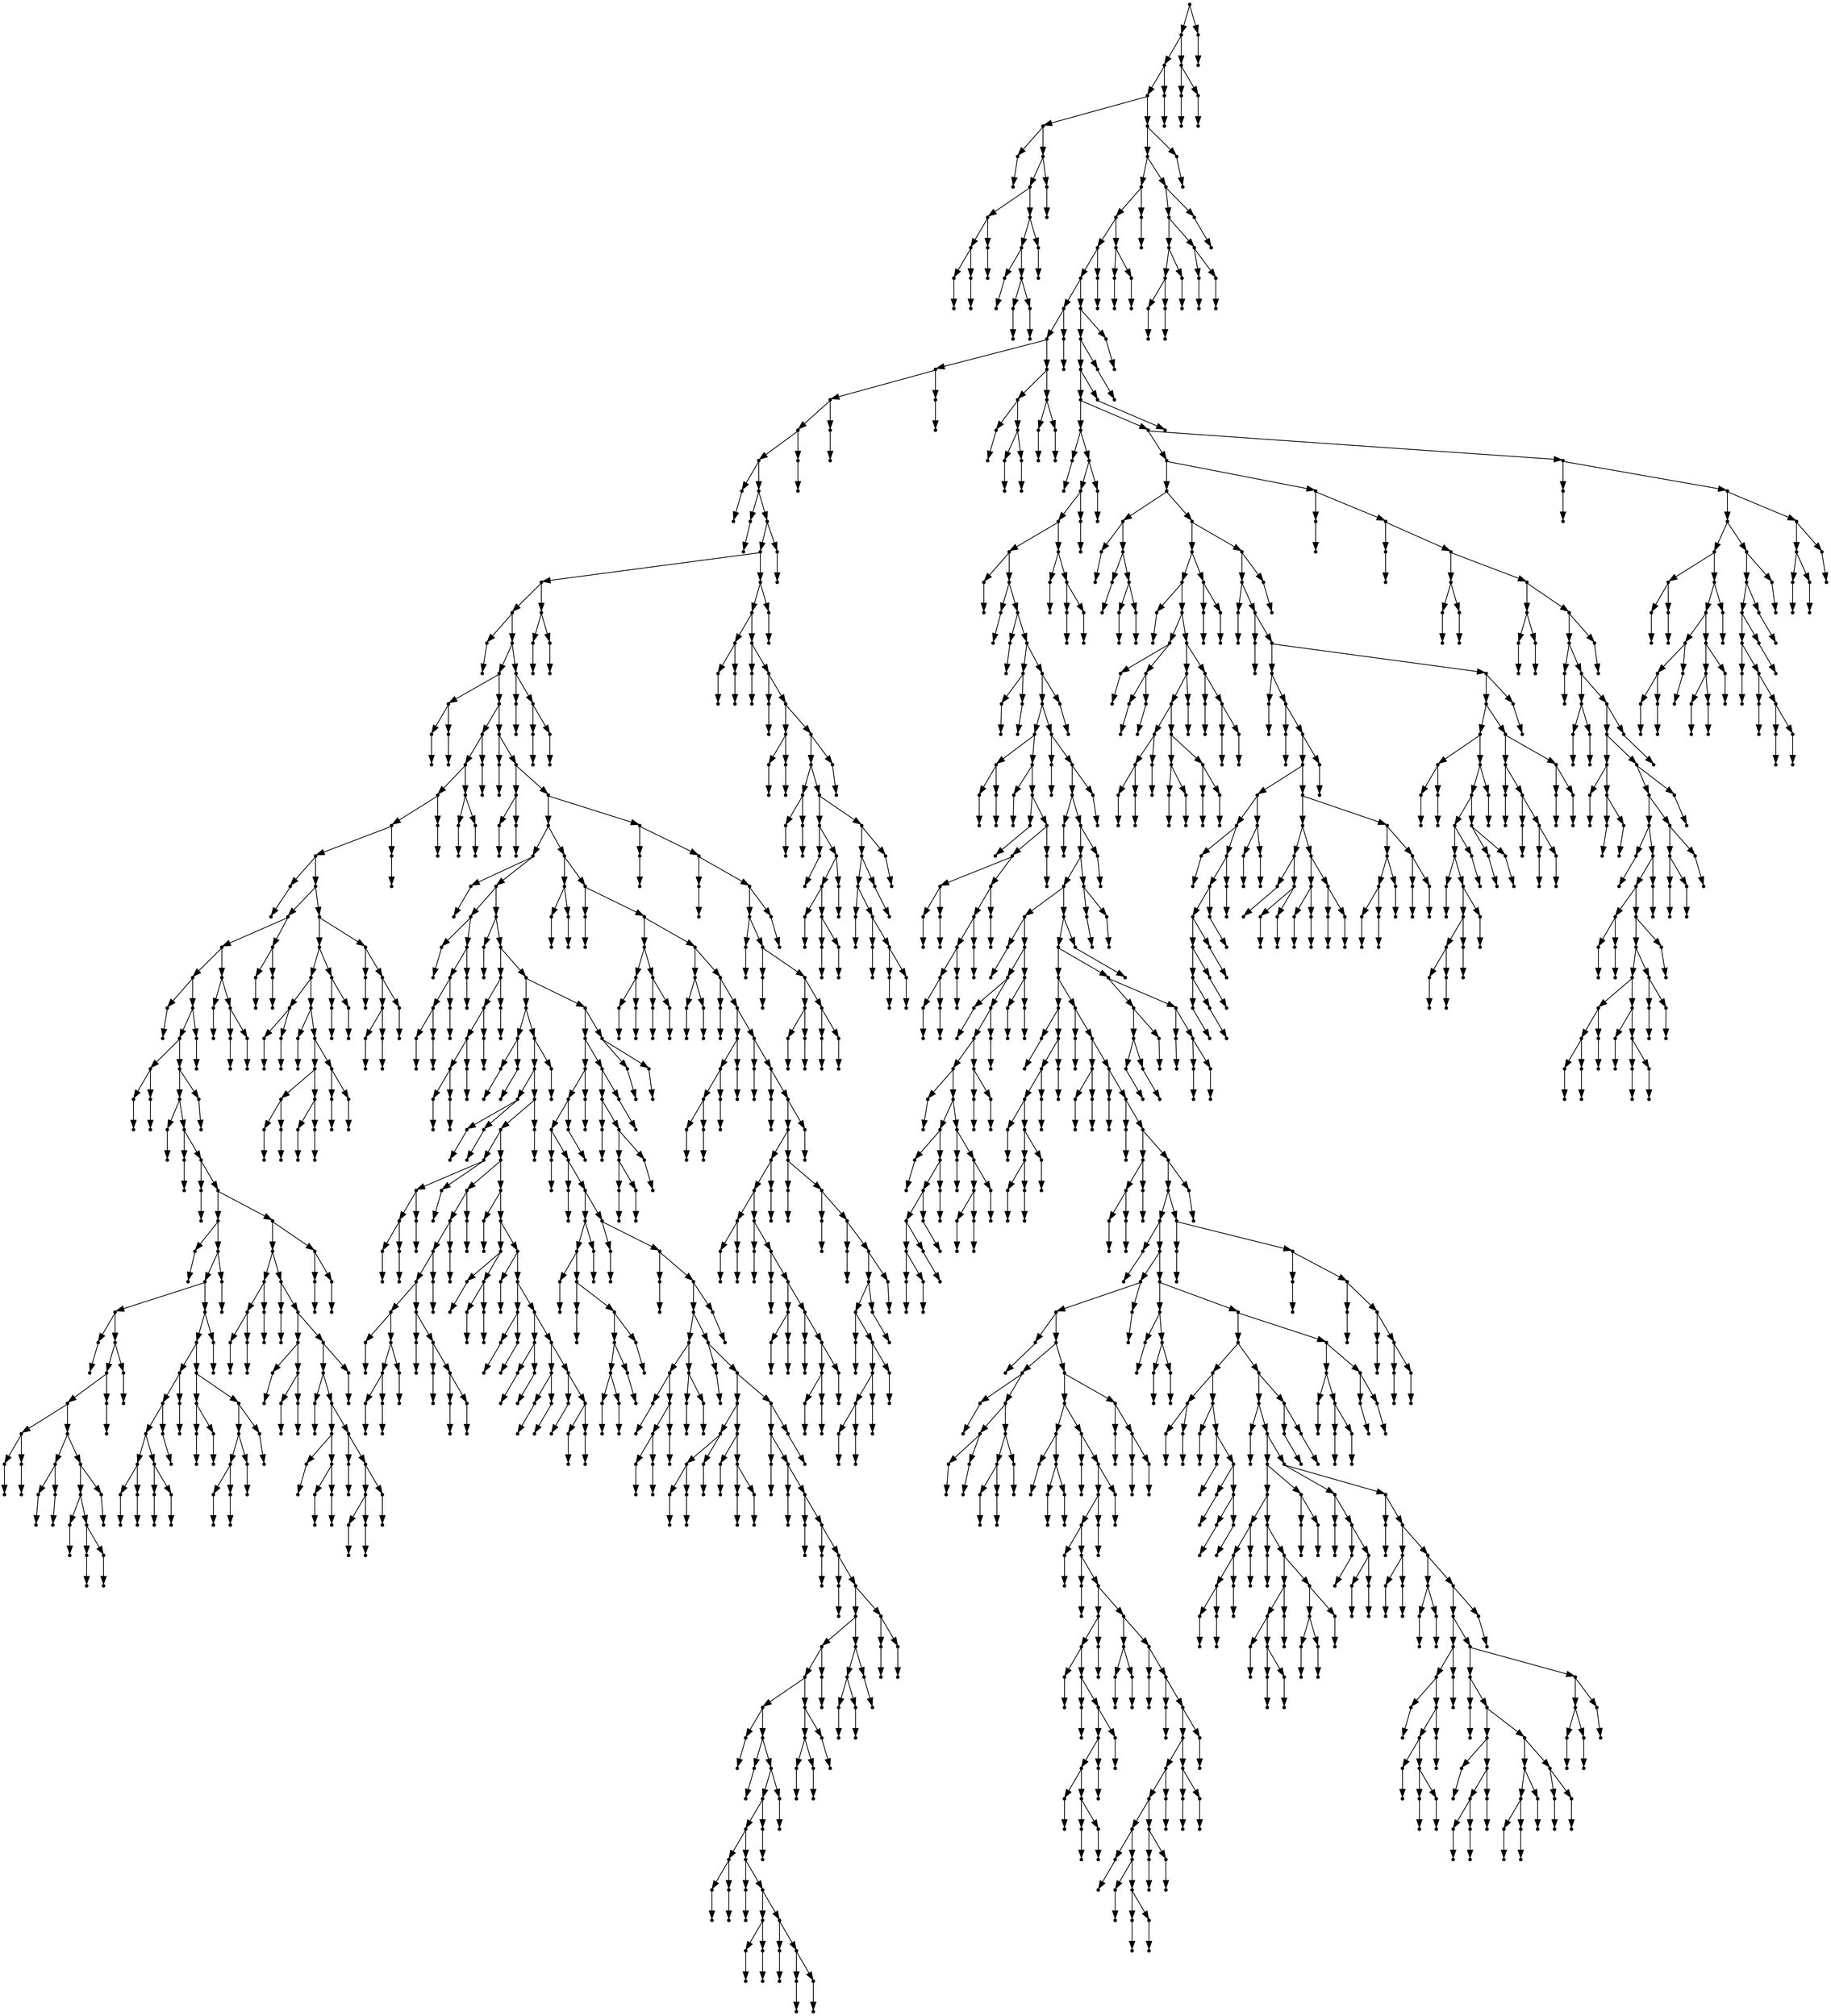 digraph {
  1801 [shape=point];
  1798 [shape=point];
  1792 [shape=point];
  1789 [shape=point];
  25 [shape=point];
  1 [shape=point];
  0 [shape=point];
  24 [shape=point];
  21 [shape=point];
  9 [shape=point];
  6 [shape=point];
  3 [shape=point];
  2 [shape=point];
  5 [shape=point];
  4 [shape=point];
  8 [shape=point];
  7 [shape=point];
  20 [shape=point];
  17 [shape=point];
  11 [shape=point];
  10 [shape=point];
  16 [shape=point];
  13 [shape=point];
  12 [shape=point];
  15 [shape=point];
  14 [shape=point];
  19 [shape=point];
  18 [shape=point];
  23 [shape=point];
  22 [shape=point];
  1788 [shape=point];
  1785 [shape=point];
  1767 [shape=point];
  1764 [shape=point];
  1758 [shape=point];
  1755 [shape=point];
  855 [shape=point];
  852 [shape=point];
  837 [shape=point];
  834 [shape=point];
  831 [shape=point];
  828 [shape=point];
  27 [shape=point];
  26 [shape=point];
  827 [shape=point];
  29 [shape=point];
  28 [shape=point];
  826 [shape=point];
  823 [shape=point];
  760 [shape=point];
  754 [shape=point];
  31 [shape=point];
  30 [shape=point];
  753 [shape=point];
  744 [shape=point];
  36 [shape=point];
  33 [shape=point];
  32 [shape=point];
  35 [shape=point];
  34 [shape=point];
  743 [shape=point];
  269 [shape=point];
  266 [shape=point];
  260 [shape=point];
  257 [shape=point];
  254 [shape=point];
  38 [shape=point];
  37 [shape=point];
  253 [shape=point];
  208 [shape=point];
  202 [shape=point];
  193 [shape=point];
  40 [shape=point];
  39 [shape=point];
  192 [shape=point];
  189 [shape=point];
  45 [shape=point];
  42 [shape=point];
  41 [shape=point];
  44 [shape=point];
  43 [shape=point];
  188 [shape=point];
  185 [shape=point];
  47 [shape=point];
  46 [shape=point];
  184 [shape=point];
  49 [shape=point];
  48 [shape=point];
  183 [shape=point];
  51 [shape=point];
  50 [shape=point];
  182 [shape=point];
  128 [shape=point];
  53 [shape=point];
  52 [shape=point];
  127 [shape=point];
  124 [shape=point];
  85 [shape=point];
  55 [shape=point];
  54 [shape=point];
  84 [shape=point];
  81 [shape=point];
  78 [shape=point];
  60 [shape=point];
  57 [shape=point];
  56 [shape=point];
  59 [shape=point];
  58 [shape=point];
  77 [shape=point];
  65 [shape=point];
  62 [shape=point];
  61 [shape=point];
  64 [shape=point];
  63 [shape=point];
  76 [shape=point];
  73 [shape=point];
  67 [shape=point];
  66 [shape=point];
  72 [shape=point];
  69 [shape=point];
  68 [shape=point];
  71 [shape=point];
  70 [shape=point];
  75 [shape=point];
  74 [shape=point];
  80 [shape=point];
  79 [shape=point];
  83 [shape=point];
  82 [shape=point];
  123 [shape=point];
  120 [shape=point];
  102 [shape=point];
  99 [shape=point];
  96 [shape=point];
  90 [shape=point];
  87 [shape=point];
  86 [shape=point];
  89 [shape=point];
  88 [shape=point];
  95 [shape=point];
  92 [shape=point];
  91 [shape=point];
  94 [shape=point];
  93 [shape=point];
  98 [shape=point];
  97 [shape=point];
  101 [shape=point];
  100 [shape=point];
  119 [shape=point];
  107 [shape=point];
  104 [shape=point];
  103 [shape=point];
  106 [shape=point];
  105 [shape=point];
  118 [shape=point];
  115 [shape=point];
  112 [shape=point];
  109 [shape=point];
  108 [shape=point];
  111 [shape=point];
  110 [shape=point];
  114 [shape=point];
  113 [shape=point];
  117 [shape=point];
  116 [shape=point];
  122 [shape=point];
  121 [shape=point];
  126 [shape=point];
  125 [shape=point];
  181 [shape=point];
  175 [shape=point];
  136 [shape=point];
  133 [shape=point];
  130 [shape=point];
  129 [shape=point];
  132 [shape=point];
  131 [shape=point];
  135 [shape=point];
  134 [shape=point];
  174 [shape=point];
  138 [shape=point];
  137 [shape=point];
  173 [shape=point];
  146 [shape=point];
  140 [shape=point];
  139 [shape=point];
  145 [shape=point];
  142 [shape=point];
  141 [shape=point];
  144 [shape=point];
  143 [shape=point];
  172 [shape=point];
  169 [shape=point];
  148 [shape=point];
  147 [shape=point];
  168 [shape=point];
  156 [shape=point];
  150 [shape=point];
  149 [shape=point];
  155 [shape=point];
  152 [shape=point];
  151 [shape=point];
  154 [shape=point];
  153 [shape=point];
  167 [shape=point];
  158 [shape=point];
  157 [shape=point];
  166 [shape=point];
  163 [shape=point];
  160 [shape=point];
  159 [shape=point];
  162 [shape=point];
  161 [shape=point];
  165 [shape=point];
  164 [shape=point];
  171 [shape=point];
  170 [shape=point];
  180 [shape=point];
  177 [shape=point];
  176 [shape=point];
  179 [shape=point];
  178 [shape=point];
  187 [shape=point];
  186 [shape=point];
  191 [shape=point];
  190 [shape=point];
  201 [shape=point];
  195 [shape=point];
  194 [shape=point];
  200 [shape=point];
  197 [shape=point];
  196 [shape=point];
  199 [shape=point];
  198 [shape=point];
  207 [shape=point];
  204 [shape=point];
  203 [shape=point];
  206 [shape=point];
  205 [shape=point];
  252 [shape=point];
  240 [shape=point];
  234 [shape=point];
  213 [shape=point];
  210 [shape=point];
  209 [shape=point];
  212 [shape=point];
  211 [shape=point];
  233 [shape=point];
  215 [shape=point];
  214 [shape=point];
  232 [shape=point];
  226 [shape=point];
  220 [shape=point];
  217 [shape=point];
  216 [shape=point];
  219 [shape=point];
  218 [shape=point];
  225 [shape=point];
  222 [shape=point];
  221 [shape=point];
  224 [shape=point];
  223 [shape=point];
  231 [shape=point];
  228 [shape=point];
  227 [shape=point];
  230 [shape=point];
  229 [shape=point];
  239 [shape=point];
  236 [shape=point];
  235 [shape=point];
  238 [shape=point];
  237 [shape=point];
  251 [shape=point];
  242 [shape=point];
  241 [shape=point];
  250 [shape=point];
  247 [shape=point];
  244 [shape=point];
  243 [shape=point];
  246 [shape=point];
  245 [shape=point];
  249 [shape=point];
  248 [shape=point];
  256 [shape=point];
  255 [shape=point];
  259 [shape=point];
  258 [shape=point];
  265 [shape=point];
  262 [shape=point];
  261 [shape=point];
  264 [shape=point];
  263 [shape=point];
  268 [shape=point];
  267 [shape=point];
  742 [shape=point];
  271 [shape=point];
  270 [shape=point];
  741 [shape=point];
  276 [shape=point];
  273 [shape=point];
  272 [shape=point];
  275 [shape=point];
  274 [shape=point];
  740 [shape=point];
  713 [shape=point];
  599 [shape=point];
  278 [shape=point];
  277 [shape=point];
  598 [shape=point];
  292 [shape=point];
  280 [shape=point];
  279 [shape=point];
  291 [shape=point];
  288 [shape=point];
  285 [shape=point];
  282 [shape=point];
  281 [shape=point];
  284 [shape=point];
  283 [shape=point];
  287 [shape=point];
  286 [shape=point];
  290 [shape=point];
  289 [shape=point];
  597 [shape=point];
  294 [shape=point];
  293 [shape=point];
  596 [shape=point];
  308 [shape=point];
  305 [shape=point];
  302 [shape=point];
  299 [shape=point];
  296 [shape=point];
  295 [shape=point];
  298 [shape=point];
  297 [shape=point];
  301 [shape=point];
  300 [shape=point];
  304 [shape=point];
  303 [shape=point];
  307 [shape=point];
  306 [shape=point];
  595 [shape=point];
  412 [shape=point];
  313 [shape=point];
  310 [shape=point];
  309 [shape=point];
  312 [shape=point];
  311 [shape=point];
  411 [shape=point];
  408 [shape=point];
  318 [shape=point];
  315 [shape=point];
  314 [shape=point];
  317 [shape=point];
  316 [shape=point];
  407 [shape=point];
  404 [shape=point];
  329 [shape=point];
  326 [shape=point];
  323 [shape=point];
  320 [shape=point];
  319 [shape=point];
  322 [shape=point];
  321 [shape=point];
  325 [shape=point];
  324 [shape=point];
  328 [shape=point];
  327 [shape=point];
  403 [shape=point];
  361 [shape=point];
  358 [shape=point];
  355 [shape=point];
  352 [shape=point];
  340 [shape=point];
  331 [shape=point];
  330 [shape=point];
  339 [shape=point];
  336 [shape=point];
  333 [shape=point];
  332 [shape=point];
  335 [shape=point];
  334 [shape=point];
  338 [shape=point];
  337 [shape=point];
  351 [shape=point];
  342 [shape=point];
  341 [shape=point];
  350 [shape=point];
  344 [shape=point];
  343 [shape=point];
  349 [shape=point];
  346 [shape=point];
  345 [shape=point];
  348 [shape=point];
  347 [shape=point];
  354 [shape=point];
  353 [shape=point];
  357 [shape=point];
  356 [shape=point];
  360 [shape=point];
  359 [shape=point];
  402 [shape=point];
  363 [shape=point];
  362 [shape=point];
  401 [shape=point];
  371 [shape=point];
  365 [shape=point];
  364 [shape=point];
  370 [shape=point];
  367 [shape=point];
  366 [shape=point];
  369 [shape=point];
  368 [shape=point];
  400 [shape=point];
  373 [shape=point];
  372 [shape=point];
  399 [shape=point];
  378 [shape=point];
  375 [shape=point];
  374 [shape=point];
  377 [shape=point];
  376 [shape=point];
  398 [shape=point];
  383 [shape=point];
  380 [shape=point];
  379 [shape=point];
  382 [shape=point];
  381 [shape=point];
  397 [shape=point];
  388 [shape=point];
  385 [shape=point];
  384 [shape=point];
  387 [shape=point];
  386 [shape=point];
  396 [shape=point];
  390 [shape=point];
  389 [shape=point];
  395 [shape=point];
  392 [shape=point];
  391 [shape=point];
  394 [shape=point];
  393 [shape=point];
  406 [shape=point];
  405 [shape=point];
  410 [shape=point];
  409 [shape=point];
  594 [shape=point];
  588 [shape=point];
  573 [shape=point];
  570 [shape=point];
  567 [shape=point];
  414 [shape=point];
  413 [shape=point];
  566 [shape=point];
  416 [shape=point];
  415 [shape=point];
  565 [shape=point];
  436 [shape=point];
  433 [shape=point];
  418 [shape=point];
  417 [shape=point];
  432 [shape=point];
  420 [shape=point];
  419 [shape=point];
  431 [shape=point];
  428 [shape=point];
  425 [shape=point];
  422 [shape=point];
  421 [shape=point];
  424 [shape=point];
  423 [shape=point];
  427 [shape=point];
  426 [shape=point];
  430 [shape=point];
  429 [shape=point];
  435 [shape=point];
  434 [shape=point];
  564 [shape=point];
  438 [shape=point];
  437 [shape=point];
  563 [shape=point];
  440 [shape=point];
  439 [shape=point];
  562 [shape=point];
  559 [shape=point];
  457 [shape=point];
  451 [shape=point];
  442 [shape=point];
  441 [shape=point];
  450 [shape=point];
  447 [shape=point];
  444 [shape=point];
  443 [shape=point];
  446 [shape=point];
  445 [shape=point];
  449 [shape=point];
  448 [shape=point];
  456 [shape=point];
  453 [shape=point];
  452 [shape=point];
  455 [shape=point];
  454 [shape=point];
  558 [shape=point];
  459 [shape=point];
  458 [shape=point];
  557 [shape=point];
  476 [shape=point];
  467 [shape=point];
  464 [shape=point];
  461 [shape=point];
  460 [shape=point];
  463 [shape=point];
  462 [shape=point];
  466 [shape=point];
  465 [shape=point];
  475 [shape=point];
  469 [shape=point];
  468 [shape=point];
  474 [shape=point];
  471 [shape=point];
  470 [shape=point];
  473 [shape=point];
  472 [shape=point];
  556 [shape=point];
  553 [shape=point];
  478 [shape=point];
  477 [shape=point];
  552 [shape=point];
  480 [shape=point];
  479 [shape=point];
  551 [shape=point];
  482 [shape=point];
  481 [shape=point];
  550 [shape=point];
  484 [shape=point];
  483 [shape=point];
  549 [shape=point];
  486 [shape=point];
  485 [shape=point];
  548 [shape=point];
  542 [shape=point];
  533 [shape=point];
  530 [shape=point];
  521 [shape=point];
  488 [shape=point];
  487 [shape=point];
  520 [shape=point];
  490 [shape=point];
  489 [shape=point];
  519 [shape=point];
  516 [shape=point];
  513 [shape=point];
  495 [shape=point];
  492 [shape=point];
  491 [shape=point];
  494 [shape=point];
  493 [shape=point];
  512 [shape=point];
  497 [shape=point];
  496 [shape=point];
  511 [shape=point];
  502 [shape=point];
  499 [shape=point];
  498 [shape=point];
  501 [shape=point];
  500 [shape=point];
  510 [shape=point];
  504 [shape=point];
  503 [shape=point];
  509 [shape=point];
  506 [shape=point];
  505 [shape=point];
  508 [shape=point];
  507 [shape=point];
  515 [shape=point];
  514 [shape=point];
  518 [shape=point];
  517 [shape=point];
  529 [shape=point];
  526 [shape=point];
  523 [shape=point];
  522 [shape=point];
  525 [shape=point];
  524 [shape=point];
  528 [shape=point];
  527 [shape=point];
  532 [shape=point];
  531 [shape=point];
  541 [shape=point];
  538 [shape=point];
  535 [shape=point];
  534 [shape=point];
  537 [shape=point];
  536 [shape=point];
  540 [shape=point];
  539 [shape=point];
  547 [shape=point];
  544 [shape=point];
  543 [shape=point];
  546 [shape=point];
  545 [shape=point];
  555 [shape=point];
  554 [shape=point];
  561 [shape=point];
  560 [shape=point];
  569 [shape=point];
  568 [shape=point];
  572 [shape=point];
  571 [shape=point];
  587 [shape=point];
  584 [shape=point];
  575 [shape=point];
  574 [shape=point];
  583 [shape=point];
  580 [shape=point];
  577 [shape=point];
  576 [shape=point];
  579 [shape=point];
  578 [shape=point];
  582 [shape=point];
  581 [shape=point];
  586 [shape=point];
  585 [shape=point];
  593 [shape=point];
  590 [shape=point];
  589 [shape=point];
  592 [shape=point];
  591 [shape=point];
  712 [shape=point];
  604 [shape=point];
  601 [shape=point];
  600 [shape=point];
  603 [shape=point];
  602 [shape=point];
  711 [shape=point];
  606 [shape=point];
  605 [shape=point];
  710 [shape=point];
  617 [shape=point];
  611 [shape=point];
  608 [shape=point];
  607 [shape=point];
  610 [shape=point];
  609 [shape=point];
  616 [shape=point];
  613 [shape=point];
  612 [shape=point];
  615 [shape=point];
  614 [shape=point];
  709 [shape=point];
  622 [shape=point];
  619 [shape=point];
  618 [shape=point];
  621 [shape=point];
  620 [shape=point];
  708 [shape=point];
  624 [shape=point];
  623 [shape=point];
  707 [shape=point];
  635 [shape=point];
  632 [shape=point];
  629 [shape=point];
  626 [shape=point];
  625 [shape=point];
  628 [shape=point];
  627 [shape=point];
  631 [shape=point];
  630 [shape=point];
  634 [shape=point];
  633 [shape=point];
  706 [shape=point];
  637 [shape=point];
  636 [shape=point];
  705 [shape=point];
  639 [shape=point];
  638 [shape=point];
  704 [shape=point];
  701 [shape=point];
  671 [shape=point];
  668 [shape=point];
  644 [shape=point];
  641 [shape=point];
  640 [shape=point];
  643 [shape=point];
  642 [shape=point];
  667 [shape=point];
  646 [shape=point];
  645 [shape=point];
  666 [shape=point];
  648 [shape=point];
  647 [shape=point];
  665 [shape=point];
  653 [shape=point];
  650 [shape=point];
  649 [shape=point];
  652 [shape=point];
  651 [shape=point];
  664 [shape=point];
  655 [shape=point];
  654 [shape=point];
  663 [shape=point];
  660 [shape=point];
  657 [shape=point];
  656 [shape=point];
  659 [shape=point];
  658 [shape=point];
  662 [shape=point];
  661 [shape=point];
  670 [shape=point];
  669 [shape=point];
  700 [shape=point];
  673 [shape=point];
  672 [shape=point];
  699 [shape=point];
  675 [shape=point];
  674 [shape=point];
  698 [shape=point];
  677 [shape=point];
  676 [shape=point];
  697 [shape=point];
  694 [shape=point];
  691 [shape=point];
  679 [shape=point];
  678 [shape=point];
  690 [shape=point];
  687 [shape=point];
  684 [shape=point];
  681 [shape=point];
  680 [shape=point];
  683 [shape=point];
  682 [shape=point];
  686 [shape=point];
  685 [shape=point];
  689 [shape=point];
  688 [shape=point];
  693 [shape=point];
  692 [shape=point];
  696 [shape=point];
  695 [shape=point];
  703 [shape=point];
  702 [shape=point];
  739 [shape=point];
  715 [shape=point];
  714 [shape=point];
  738 [shape=point];
  717 [shape=point];
  716 [shape=point];
  737 [shape=point];
  734 [shape=point];
  719 [shape=point];
  718 [shape=point];
  733 [shape=point];
  721 [shape=point];
  720 [shape=point];
  732 [shape=point];
  726 [shape=point];
  723 [shape=point];
  722 [shape=point];
  725 [shape=point];
  724 [shape=point];
  731 [shape=point];
  728 [shape=point];
  727 [shape=point];
  730 [shape=point];
  729 [shape=point];
  736 [shape=point];
  735 [shape=point];
  752 [shape=point];
  746 [shape=point];
  745 [shape=point];
  751 [shape=point];
  748 [shape=point];
  747 [shape=point];
  750 [shape=point];
  749 [shape=point];
  759 [shape=point];
  756 [shape=point];
  755 [shape=point];
  758 [shape=point];
  757 [shape=point];
  822 [shape=point];
  819 [shape=point];
  765 [shape=point];
  762 [shape=point];
  761 [shape=point];
  764 [shape=point];
  763 [shape=point];
  818 [shape=point];
  767 [shape=point];
  766 [shape=point];
  817 [shape=point];
  769 [shape=point];
  768 [shape=point];
  816 [shape=point];
  774 [shape=point];
  771 [shape=point];
  770 [shape=point];
  773 [shape=point];
  772 [shape=point];
  815 [shape=point];
  812 [shape=point];
  779 [shape=point];
  776 [shape=point];
  775 [shape=point];
  778 [shape=point];
  777 [shape=point];
  811 [shape=point];
  793 [shape=point];
  781 [shape=point];
  780 [shape=point];
  792 [shape=point];
  789 [shape=point];
  783 [shape=point];
  782 [shape=point];
  788 [shape=point];
  785 [shape=point];
  784 [shape=point];
  787 [shape=point];
  786 [shape=point];
  791 [shape=point];
  790 [shape=point];
  810 [shape=point];
  807 [shape=point];
  804 [shape=point];
  795 [shape=point];
  794 [shape=point];
  803 [shape=point];
  797 [shape=point];
  796 [shape=point];
  802 [shape=point];
  799 [shape=point];
  798 [shape=point];
  801 [shape=point];
  800 [shape=point];
  806 [shape=point];
  805 [shape=point];
  809 [shape=point];
  808 [shape=point];
  814 [shape=point];
  813 [shape=point];
  821 [shape=point];
  820 [shape=point];
  825 [shape=point];
  824 [shape=point];
  830 [shape=point];
  829 [shape=point];
  833 [shape=point];
  832 [shape=point];
  836 [shape=point];
  835 [shape=point];
  851 [shape=point];
  845 [shape=point];
  839 [shape=point];
  838 [shape=point];
  844 [shape=point];
  841 [shape=point];
  840 [shape=point];
  843 [shape=point];
  842 [shape=point];
  850 [shape=point];
  847 [shape=point];
  846 [shape=point];
  849 [shape=point];
  848 [shape=point];
  854 [shape=point];
  853 [shape=point];
  1754 [shape=point];
  1751 [shape=point];
  1748 [shape=point];
  1745 [shape=point];
  1394 [shape=point];
  857 [shape=point];
  856 [shape=point];
  1393 [shape=point];
  1390 [shape=point];
  1387 [shape=point];
  1378 [shape=point];
  859 [shape=point];
  858 [shape=point];
  1377 [shape=point];
  861 [shape=point];
  860 [shape=point];
  1376 [shape=point];
  863 [shape=point];
  862 [shape=point];
  1375 [shape=point];
  868 [shape=point];
  865 [shape=point];
  864 [shape=point];
  867 [shape=point];
  866 [shape=point];
  1374 [shape=point];
  1371 [shape=point];
  903 [shape=point];
  873 [shape=point];
  870 [shape=point];
  869 [shape=point];
  872 [shape=point];
  871 [shape=point];
  902 [shape=point];
  875 [shape=point];
  874 [shape=point];
  901 [shape=point];
  877 [shape=point];
  876 [shape=point];
  900 [shape=point];
  897 [shape=point];
  882 [shape=point];
  879 [shape=point];
  878 [shape=point];
  881 [shape=point];
  880 [shape=point];
  896 [shape=point];
  893 [shape=point];
  890 [shape=point];
  887 [shape=point];
  884 [shape=point];
  883 [shape=point];
  886 [shape=point];
  885 [shape=point];
  889 [shape=point];
  888 [shape=point];
  892 [shape=point];
  891 [shape=point];
  895 [shape=point];
  894 [shape=point];
  899 [shape=point];
  898 [shape=point];
  1370 [shape=point];
  905 [shape=point];
  904 [shape=point];
  1369 [shape=point];
  1366 [shape=point];
  907 [shape=point];
  906 [shape=point];
  1365 [shape=point];
  1362 [shape=point];
  1356 [shape=point];
  960 [shape=point];
  909 [shape=point];
  908 [shape=point];
  959 [shape=point];
  953 [shape=point];
  911 [shape=point];
  910 [shape=point];
  952 [shape=point];
  949 [shape=point];
  943 [shape=point];
  913 [shape=point];
  912 [shape=point];
  942 [shape=point];
  930 [shape=point];
  915 [shape=point];
  914 [shape=point];
  929 [shape=point];
  926 [shape=point];
  923 [shape=point];
  920 [shape=point];
  917 [shape=point];
  916 [shape=point];
  919 [shape=point];
  918 [shape=point];
  922 [shape=point];
  921 [shape=point];
  925 [shape=point];
  924 [shape=point];
  928 [shape=point];
  927 [shape=point];
  941 [shape=point];
  932 [shape=point];
  931 [shape=point];
  940 [shape=point];
  937 [shape=point];
  934 [shape=point];
  933 [shape=point];
  936 [shape=point];
  935 [shape=point];
  939 [shape=point];
  938 [shape=point];
  948 [shape=point];
  945 [shape=point];
  944 [shape=point];
  947 [shape=point];
  946 [shape=point];
  951 [shape=point];
  950 [shape=point];
  958 [shape=point];
  955 [shape=point];
  954 [shape=point];
  957 [shape=point];
  956 [shape=point];
  1355 [shape=point];
  1352 [shape=point];
  1334 [shape=point];
  980 [shape=point];
  962 [shape=point];
  961 [shape=point];
  979 [shape=point];
  976 [shape=point];
  973 [shape=point];
  964 [shape=point];
  963 [shape=point];
  972 [shape=point];
  969 [shape=point];
  966 [shape=point];
  965 [shape=point];
  968 [shape=point];
  967 [shape=point];
  971 [shape=point];
  970 [shape=point];
  975 [shape=point];
  974 [shape=point];
  978 [shape=point];
  977 [shape=point];
  1333 [shape=point];
  982 [shape=point];
  981 [shape=point];
  1332 [shape=point];
  987 [shape=point];
  984 [shape=point];
  983 [shape=point];
  986 [shape=point];
  985 [shape=point];
  1331 [shape=point];
  989 [shape=point];
  988 [shape=point];
  1330 [shape=point];
  991 [shape=point];
  990 [shape=point];
  1329 [shape=point];
  999 [shape=point];
  996 [shape=point];
  993 [shape=point];
  992 [shape=point];
  995 [shape=point];
  994 [shape=point];
  998 [shape=point];
  997 [shape=point];
  1328 [shape=point];
  1325 [shape=point];
  1307 [shape=point];
  1001 [shape=point];
  1000 [shape=point];
  1306 [shape=point];
  1123 [shape=point];
  1120 [shape=point];
  1003 [shape=point];
  1002 [shape=point];
  1119 [shape=point];
  1020 [shape=point];
  1005 [shape=point];
  1004 [shape=point];
  1019 [shape=point];
  1010 [shape=point];
  1007 [shape=point];
  1006 [shape=point];
  1009 [shape=point];
  1008 [shape=point];
  1018 [shape=point];
  1015 [shape=point];
  1012 [shape=point];
  1011 [shape=point];
  1014 [shape=point];
  1013 [shape=point];
  1017 [shape=point];
  1016 [shape=point];
  1118 [shape=point];
  1109 [shape=point];
  1028 [shape=point];
  1022 [shape=point];
  1021 [shape=point];
  1027 [shape=point];
  1024 [shape=point];
  1023 [shape=point];
  1026 [shape=point];
  1025 [shape=point];
  1108 [shape=point];
  1030 [shape=point];
  1029 [shape=point];
  1107 [shape=point];
  1104 [shape=point];
  1101 [shape=point];
  1032 [shape=point];
  1031 [shape=point];
  1100 [shape=point];
  1034 [shape=point];
  1033 [shape=point];
  1099 [shape=point];
  1057 [shape=point];
  1054 [shape=point];
  1036 [shape=point];
  1035 [shape=point];
  1053 [shape=point];
  1038 [shape=point];
  1037 [shape=point];
  1052 [shape=point];
  1049 [shape=point];
  1046 [shape=point];
  1040 [shape=point];
  1039 [shape=point];
  1045 [shape=point];
  1042 [shape=point];
  1041 [shape=point];
  1044 [shape=point];
  1043 [shape=point];
  1048 [shape=point];
  1047 [shape=point];
  1051 [shape=point];
  1050 [shape=point];
  1056 [shape=point];
  1055 [shape=point];
  1098 [shape=point];
  1062 [shape=point];
  1059 [shape=point];
  1058 [shape=point];
  1061 [shape=point];
  1060 [shape=point];
  1097 [shape=point];
  1064 [shape=point];
  1063 [shape=point];
  1096 [shape=point];
  1066 [shape=point];
  1065 [shape=point];
  1095 [shape=point];
  1092 [shape=point];
  1086 [shape=point];
  1083 [shape=point];
  1077 [shape=point];
  1068 [shape=point];
  1067 [shape=point];
  1076 [shape=point];
  1070 [shape=point];
  1069 [shape=point];
  1075 [shape=point];
  1072 [shape=point];
  1071 [shape=point];
  1074 [shape=point];
  1073 [shape=point];
  1082 [shape=point];
  1079 [shape=point];
  1078 [shape=point];
  1081 [shape=point];
  1080 [shape=point];
  1085 [shape=point];
  1084 [shape=point];
  1091 [shape=point];
  1088 [shape=point];
  1087 [shape=point];
  1090 [shape=point];
  1089 [shape=point];
  1094 [shape=point];
  1093 [shape=point];
  1103 [shape=point];
  1102 [shape=point];
  1106 [shape=point];
  1105 [shape=point];
  1117 [shape=point];
  1111 [shape=point];
  1110 [shape=point];
  1116 [shape=point];
  1113 [shape=point];
  1112 [shape=point];
  1115 [shape=point];
  1114 [shape=point];
  1122 [shape=point];
  1121 [shape=point];
  1305 [shape=point];
  1131 [shape=point];
  1125 [shape=point];
  1124 [shape=point];
  1130 [shape=point];
  1127 [shape=point];
  1126 [shape=point];
  1129 [shape=point];
  1128 [shape=point];
  1304 [shape=point];
  1289 [shape=point];
  1151 [shape=point];
  1136 [shape=point];
  1133 [shape=point];
  1132 [shape=point];
  1135 [shape=point];
  1134 [shape=point];
  1150 [shape=point];
  1138 [shape=point];
  1137 [shape=point];
  1149 [shape=point];
  1140 [shape=point];
  1139 [shape=point];
  1148 [shape=point];
  1142 [shape=point];
  1141 [shape=point];
  1147 [shape=point];
  1144 [shape=point];
  1143 [shape=point];
  1146 [shape=point];
  1145 [shape=point];
  1288 [shape=point];
  1282 [shape=point];
  1153 [shape=point];
  1152 [shape=point];
  1281 [shape=point];
  1194 [shape=point];
  1188 [shape=point];
  1164 [shape=point];
  1161 [shape=point];
  1158 [shape=point];
  1155 [shape=point];
  1154 [shape=point];
  1157 [shape=point];
  1156 [shape=point];
  1160 [shape=point];
  1159 [shape=point];
  1163 [shape=point];
  1162 [shape=point];
  1187 [shape=point];
  1166 [shape=point];
  1165 [shape=point];
  1186 [shape=point];
  1177 [shape=point];
  1174 [shape=point];
  1168 [shape=point];
  1167 [shape=point];
  1173 [shape=point];
  1170 [shape=point];
  1169 [shape=point];
  1172 [shape=point];
  1171 [shape=point];
  1176 [shape=point];
  1175 [shape=point];
  1185 [shape=point];
  1182 [shape=point];
  1179 [shape=point];
  1178 [shape=point];
  1181 [shape=point];
  1180 [shape=point];
  1184 [shape=point];
  1183 [shape=point];
  1193 [shape=point];
  1190 [shape=point];
  1189 [shape=point];
  1192 [shape=point];
  1191 [shape=point];
  1280 [shape=point];
  1205 [shape=point];
  1196 [shape=point];
  1195 [shape=point];
  1204 [shape=point];
  1198 [shape=point];
  1197 [shape=point];
  1203 [shape=point];
  1200 [shape=point];
  1199 [shape=point];
  1202 [shape=point];
  1201 [shape=point];
  1279 [shape=point];
  1207 [shape=point];
  1206 [shape=point];
  1278 [shape=point];
  1212 [shape=point];
  1209 [shape=point];
  1208 [shape=point];
  1211 [shape=point];
  1210 [shape=point];
  1277 [shape=point];
  1217 [shape=point];
  1214 [shape=point];
  1213 [shape=point];
  1216 [shape=point];
  1215 [shape=point];
  1276 [shape=point];
  1273 [shape=point];
  1234 [shape=point];
  1231 [shape=point];
  1219 [shape=point];
  1218 [shape=point];
  1230 [shape=point];
  1227 [shape=point];
  1221 [shape=point];
  1220 [shape=point];
  1226 [shape=point];
  1223 [shape=point];
  1222 [shape=point];
  1225 [shape=point];
  1224 [shape=point];
  1229 [shape=point];
  1228 [shape=point];
  1233 [shape=point];
  1232 [shape=point];
  1272 [shape=point];
  1263 [shape=point];
  1236 [shape=point];
  1235 [shape=point];
  1262 [shape=point];
  1247 [shape=point];
  1238 [shape=point];
  1237 [shape=point];
  1246 [shape=point];
  1243 [shape=point];
  1240 [shape=point];
  1239 [shape=point];
  1242 [shape=point];
  1241 [shape=point];
  1245 [shape=point];
  1244 [shape=point];
  1261 [shape=point];
  1255 [shape=point];
  1252 [shape=point];
  1249 [shape=point];
  1248 [shape=point];
  1251 [shape=point];
  1250 [shape=point];
  1254 [shape=point];
  1253 [shape=point];
  1260 [shape=point];
  1257 [shape=point];
  1256 [shape=point];
  1259 [shape=point];
  1258 [shape=point];
  1271 [shape=point];
  1268 [shape=point];
  1265 [shape=point];
  1264 [shape=point];
  1267 [shape=point];
  1266 [shape=point];
  1270 [shape=point];
  1269 [shape=point];
  1275 [shape=point];
  1274 [shape=point];
  1287 [shape=point];
  1284 [shape=point];
  1283 [shape=point];
  1286 [shape=point];
  1285 [shape=point];
  1303 [shape=point];
  1297 [shape=point];
  1291 [shape=point];
  1290 [shape=point];
  1296 [shape=point];
  1293 [shape=point];
  1292 [shape=point];
  1295 [shape=point];
  1294 [shape=point];
  1302 [shape=point];
  1299 [shape=point];
  1298 [shape=point];
  1301 [shape=point];
  1300 [shape=point];
  1324 [shape=point];
  1309 [shape=point];
  1308 [shape=point];
  1323 [shape=point];
  1311 [shape=point];
  1310 [shape=point];
  1322 [shape=point];
  1313 [shape=point];
  1312 [shape=point];
  1321 [shape=point];
  1315 [shape=point];
  1314 [shape=point];
  1320 [shape=point];
  1317 [shape=point];
  1316 [shape=point];
  1319 [shape=point];
  1318 [shape=point];
  1327 [shape=point];
  1326 [shape=point];
  1351 [shape=point];
  1342 [shape=point];
  1339 [shape=point];
  1336 [shape=point];
  1335 [shape=point];
  1338 [shape=point];
  1337 [shape=point];
  1341 [shape=point];
  1340 [shape=point];
  1350 [shape=point];
  1344 [shape=point];
  1343 [shape=point];
  1349 [shape=point];
  1346 [shape=point];
  1345 [shape=point];
  1348 [shape=point];
  1347 [shape=point];
  1354 [shape=point];
  1353 [shape=point];
  1361 [shape=point];
  1358 [shape=point];
  1357 [shape=point];
  1360 [shape=point];
  1359 [shape=point];
  1364 [shape=point];
  1363 [shape=point];
  1368 [shape=point];
  1367 [shape=point];
  1373 [shape=point];
  1372 [shape=point];
  1386 [shape=point];
  1380 [shape=point];
  1379 [shape=point];
  1385 [shape=point];
  1382 [shape=point];
  1381 [shape=point];
  1384 [shape=point];
  1383 [shape=point];
  1389 [shape=point];
  1388 [shape=point];
  1392 [shape=point];
  1391 [shape=point];
  1744 [shape=point];
  1684 [shape=point];
  1591 [shape=point];
  1405 [shape=point];
  1396 [shape=point];
  1395 [shape=point];
  1404 [shape=point];
  1398 [shape=point];
  1397 [shape=point];
  1403 [shape=point];
  1400 [shape=point];
  1399 [shape=point];
  1402 [shape=point];
  1401 [shape=point];
  1590 [shape=point];
  1455 [shape=point];
  1449 [shape=point];
  1407 [shape=point];
  1406 [shape=point];
  1448 [shape=point];
  1415 [shape=point];
  1409 [shape=point];
  1408 [shape=point];
  1414 [shape=point];
  1411 [shape=point];
  1410 [shape=point];
  1413 [shape=point];
  1412 [shape=point];
  1447 [shape=point];
  1438 [shape=point];
  1435 [shape=point];
  1423 [shape=point];
  1420 [shape=point];
  1417 [shape=point];
  1416 [shape=point];
  1419 [shape=point];
  1418 [shape=point];
  1422 [shape=point];
  1421 [shape=point];
  1434 [shape=point];
  1428 [shape=point];
  1425 [shape=point];
  1424 [shape=point];
  1427 [shape=point];
  1426 [shape=point];
  1433 [shape=point];
  1430 [shape=point];
  1429 [shape=point];
  1432 [shape=point];
  1431 [shape=point];
  1437 [shape=point];
  1436 [shape=point];
  1446 [shape=point];
  1440 [shape=point];
  1439 [shape=point];
  1445 [shape=point];
  1442 [shape=point];
  1441 [shape=point];
  1444 [shape=point];
  1443 [shape=point];
  1454 [shape=point];
  1451 [shape=point];
  1450 [shape=point];
  1453 [shape=point];
  1452 [shape=point];
  1589 [shape=point];
  1586 [shape=point];
  1457 [shape=point];
  1456 [shape=point];
  1585 [shape=point];
  1459 [shape=point];
  1458 [shape=point];
  1584 [shape=point];
  1530 [shape=point];
  1461 [shape=point];
  1460 [shape=point];
  1529 [shape=point];
  1463 [shape=point];
  1462 [shape=point];
  1528 [shape=point];
  1525 [shape=point];
  1489 [shape=point];
  1483 [shape=point];
  1465 [shape=point];
  1464 [shape=point];
  1482 [shape=point];
  1479 [shape=point];
  1476 [shape=point];
  1473 [shape=point];
  1470 [shape=point];
  1467 [shape=point];
  1466 [shape=point];
  1469 [shape=point];
  1468 [shape=point];
  1472 [shape=point];
  1471 [shape=point];
  1475 [shape=point];
  1474 [shape=point];
  1478 [shape=point];
  1477 [shape=point];
  1481 [shape=point];
  1480 [shape=point];
  1488 [shape=point];
  1485 [shape=point];
  1484 [shape=point];
  1487 [shape=point];
  1486 [shape=point];
  1524 [shape=point];
  1509 [shape=point];
  1497 [shape=point];
  1491 [shape=point];
  1490 [shape=point];
  1496 [shape=point];
  1493 [shape=point];
  1492 [shape=point];
  1495 [shape=point];
  1494 [shape=point];
  1508 [shape=point];
  1502 [shape=point];
  1499 [shape=point];
  1498 [shape=point];
  1501 [shape=point];
  1500 [shape=point];
  1507 [shape=point];
  1504 [shape=point];
  1503 [shape=point];
  1506 [shape=point];
  1505 [shape=point];
  1523 [shape=point];
  1517 [shape=point];
  1514 [shape=point];
  1511 [shape=point];
  1510 [shape=point];
  1513 [shape=point];
  1512 [shape=point];
  1516 [shape=point];
  1515 [shape=point];
  1522 [shape=point];
  1519 [shape=point];
  1518 [shape=point];
  1521 [shape=point];
  1520 [shape=point];
  1527 [shape=point];
  1526 [shape=point];
  1583 [shape=point];
  1580 [shape=point];
  1562 [shape=point];
  1535 [shape=point];
  1532 [shape=point];
  1531 [shape=point];
  1534 [shape=point];
  1533 [shape=point];
  1561 [shape=point];
  1558 [shape=point];
  1552 [shape=point];
  1549 [shape=point];
  1537 [shape=point];
  1536 [shape=point];
  1548 [shape=point];
  1545 [shape=point];
  1542 [shape=point];
  1539 [shape=point];
  1538 [shape=point];
  1541 [shape=point];
  1540 [shape=point];
  1544 [shape=point];
  1543 [shape=point];
  1547 [shape=point];
  1546 [shape=point];
  1551 [shape=point];
  1550 [shape=point];
  1557 [shape=point];
  1554 [shape=point];
  1553 [shape=point];
  1556 [shape=point];
  1555 [shape=point];
  1560 [shape=point];
  1559 [shape=point];
  1579 [shape=point];
  1573 [shape=point];
  1564 [shape=point];
  1563 [shape=point];
  1572 [shape=point];
  1566 [shape=point];
  1565 [shape=point];
  1571 [shape=point];
  1568 [shape=point];
  1567 [shape=point];
  1570 [shape=point];
  1569 [shape=point];
  1578 [shape=point];
  1575 [shape=point];
  1574 [shape=point];
  1577 [shape=point];
  1576 [shape=point];
  1582 [shape=point];
  1581 [shape=point];
  1588 [shape=point];
  1587 [shape=point];
  1683 [shape=point];
  1593 [shape=point];
  1592 [shape=point];
  1682 [shape=point];
  1595 [shape=point];
  1594 [shape=point];
  1681 [shape=point];
  1600 [shape=point];
  1597 [shape=point];
  1596 [shape=point];
  1599 [shape=point];
  1598 [shape=point];
  1680 [shape=point];
  1605 [shape=point];
  1602 [shape=point];
  1601 [shape=point];
  1604 [shape=point];
  1603 [shape=point];
  1679 [shape=point];
  1676 [shape=point];
  1607 [shape=point];
  1606 [shape=point];
  1675 [shape=point];
  1612 [shape=point];
  1609 [shape=point];
  1608 [shape=point];
  1611 [shape=point];
  1610 [shape=point];
  1674 [shape=point];
  1671 [shape=point];
  1620 [shape=point];
  1614 [shape=point];
  1613 [shape=point];
  1619 [shape=point];
  1616 [shape=point];
  1615 [shape=point];
  1618 [shape=point];
  1617 [shape=point];
  1670 [shape=point];
  1667 [shape=point];
  1658 [shape=point];
  1622 [shape=point];
  1621 [shape=point];
  1657 [shape=point];
  1654 [shape=point];
  1627 [shape=point];
  1624 [shape=point];
  1623 [shape=point];
  1626 [shape=point];
  1625 [shape=point];
  1653 [shape=point];
  1650 [shape=point];
  1644 [shape=point];
  1635 [shape=point];
  1632 [shape=point];
  1629 [shape=point];
  1628 [shape=point];
  1631 [shape=point];
  1630 [shape=point];
  1634 [shape=point];
  1633 [shape=point];
  1643 [shape=point];
  1637 [shape=point];
  1636 [shape=point];
  1642 [shape=point];
  1639 [shape=point];
  1638 [shape=point];
  1641 [shape=point];
  1640 [shape=point];
  1649 [shape=point];
  1646 [shape=point];
  1645 [shape=point];
  1648 [shape=point];
  1647 [shape=point];
  1652 [shape=point];
  1651 [shape=point];
  1656 [shape=point];
  1655 [shape=point];
  1666 [shape=point];
  1663 [shape=point];
  1660 [shape=point];
  1659 [shape=point];
  1662 [shape=point];
  1661 [shape=point];
  1665 [shape=point];
  1664 [shape=point];
  1669 [shape=point];
  1668 [shape=point];
  1673 [shape=point];
  1672 [shape=point];
  1678 [shape=point];
  1677 [shape=point];
  1743 [shape=point];
  1686 [shape=point];
  1685 [shape=point];
  1742 [shape=point];
  1733 [shape=point];
  1712 [shape=point];
  1691 [shape=point];
  1688 [shape=point];
  1687 [shape=point];
  1690 [shape=point];
  1689 [shape=point];
  1711 [shape=point];
  1708 [shape=point];
  1699 [shape=point];
  1696 [shape=point];
  1693 [shape=point];
  1692 [shape=point];
  1695 [shape=point];
  1694 [shape=point];
  1698 [shape=point];
  1697 [shape=point];
  1707 [shape=point];
  1704 [shape=point];
  1701 [shape=point];
  1700 [shape=point];
  1703 [shape=point];
  1702 [shape=point];
  1706 [shape=point];
  1705 [shape=point];
  1710 [shape=point];
  1709 [shape=point];
  1732 [shape=point];
  1729 [shape=point];
  1726 [shape=point];
  1723 [shape=point];
  1714 [shape=point];
  1713 [shape=point];
  1722 [shape=point];
  1716 [shape=point];
  1715 [shape=point];
  1721 [shape=point];
  1718 [shape=point];
  1717 [shape=point];
  1720 [shape=point];
  1719 [shape=point];
  1725 [shape=point];
  1724 [shape=point];
  1728 [shape=point];
  1727 [shape=point];
  1731 [shape=point];
  1730 [shape=point];
  1741 [shape=point];
  1738 [shape=point];
  1735 [shape=point];
  1734 [shape=point];
  1737 [shape=point];
  1736 [shape=point];
  1740 [shape=point];
  1739 [shape=point];
  1747 [shape=point];
  1746 [shape=point];
  1750 [shape=point];
  1749 [shape=point];
  1753 [shape=point];
  1752 [shape=point];
  1757 [shape=point];
  1756 [shape=point];
  1763 [shape=point];
  1760 [shape=point];
  1759 [shape=point];
  1762 [shape=point];
  1761 [shape=point];
  1766 [shape=point];
  1765 [shape=point];
  1784 [shape=point];
  1781 [shape=point];
  1775 [shape=point];
  1772 [shape=point];
  1769 [shape=point];
  1768 [shape=point];
  1771 [shape=point];
  1770 [shape=point];
  1774 [shape=point];
  1773 [shape=point];
  1780 [shape=point];
  1777 [shape=point];
  1776 [shape=point];
  1779 [shape=point];
  1778 [shape=point];
  1783 [shape=point];
  1782 [shape=point];
  1787 [shape=point];
  1786 [shape=point];
  1791 [shape=point];
  1790 [shape=point];
  1797 [shape=point];
  1794 [shape=point];
  1793 [shape=point];
  1796 [shape=point];
  1795 [shape=point];
  1800 [shape=point];
  1799 [shape=point];
1801 -> 1798;
1798 -> 1792;
1792 -> 1789;
1789 -> 25;
25 -> 1;
1 -> 0;
25 -> 24;
24 -> 21;
21 -> 9;
9 -> 6;
6 -> 3;
3 -> 2;
6 -> 5;
5 -> 4;
9 -> 8;
8 -> 7;
21 -> 20;
20 -> 17;
17 -> 11;
11 -> 10;
17 -> 16;
16 -> 13;
13 -> 12;
16 -> 15;
15 -> 14;
20 -> 19;
19 -> 18;
24 -> 23;
23 -> 22;
1789 -> 1788;
1788 -> 1785;
1785 -> 1767;
1767 -> 1764;
1764 -> 1758;
1758 -> 1755;
1755 -> 855;
855 -> 852;
852 -> 837;
837 -> 834;
834 -> 831;
831 -> 828;
828 -> 27;
27 -> 26;
828 -> 827;
827 -> 29;
29 -> 28;
827 -> 826;
826 -> 823;
823 -> 760;
760 -> 754;
754 -> 31;
31 -> 30;
754 -> 753;
753 -> 744;
744 -> 36;
36 -> 33;
33 -> 32;
36 -> 35;
35 -> 34;
744 -> 743;
743 -> 269;
269 -> 266;
266 -> 260;
260 -> 257;
257 -> 254;
254 -> 38;
38 -> 37;
254 -> 253;
253 -> 208;
208 -> 202;
202 -> 193;
193 -> 40;
40 -> 39;
193 -> 192;
192 -> 189;
189 -> 45;
45 -> 42;
42 -> 41;
45 -> 44;
44 -> 43;
189 -> 188;
188 -> 185;
185 -> 47;
47 -> 46;
185 -> 184;
184 -> 49;
49 -> 48;
184 -> 183;
183 -> 51;
51 -> 50;
183 -> 182;
182 -> 128;
128 -> 53;
53 -> 52;
128 -> 127;
127 -> 124;
124 -> 85;
85 -> 55;
55 -> 54;
85 -> 84;
84 -> 81;
81 -> 78;
78 -> 60;
60 -> 57;
57 -> 56;
60 -> 59;
59 -> 58;
78 -> 77;
77 -> 65;
65 -> 62;
62 -> 61;
65 -> 64;
64 -> 63;
77 -> 76;
76 -> 73;
73 -> 67;
67 -> 66;
73 -> 72;
72 -> 69;
69 -> 68;
72 -> 71;
71 -> 70;
76 -> 75;
75 -> 74;
81 -> 80;
80 -> 79;
84 -> 83;
83 -> 82;
124 -> 123;
123 -> 120;
120 -> 102;
102 -> 99;
99 -> 96;
96 -> 90;
90 -> 87;
87 -> 86;
90 -> 89;
89 -> 88;
96 -> 95;
95 -> 92;
92 -> 91;
95 -> 94;
94 -> 93;
99 -> 98;
98 -> 97;
102 -> 101;
101 -> 100;
120 -> 119;
119 -> 107;
107 -> 104;
104 -> 103;
107 -> 106;
106 -> 105;
119 -> 118;
118 -> 115;
115 -> 112;
112 -> 109;
109 -> 108;
112 -> 111;
111 -> 110;
115 -> 114;
114 -> 113;
118 -> 117;
117 -> 116;
123 -> 122;
122 -> 121;
127 -> 126;
126 -> 125;
182 -> 181;
181 -> 175;
175 -> 136;
136 -> 133;
133 -> 130;
130 -> 129;
133 -> 132;
132 -> 131;
136 -> 135;
135 -> 134;
175 -> 174;
174 -> 138;
138 -> 137;
174 -> 173;
173 -> 146;
146 -> 140;
140 -> 139;
146 -> 145;
145 -> 142;
142 -> 141;
145 -> 144;
144 -> 143;
173 -> 172;
172 -> 169;
169 -> 148;
148 -> 147;
169 -> 168;
168 -> 156;
156 -> 150;
150 -> 149;
156 -> 155;
155 -> 152;
152 -> 151;
155 -> 154;
154 -> 153;
168 -> 167;
167 -> 158;
158 -> 157;
167 -> 166;
166 -> 163;
163 -> 160;
160 -> 159;
163 -> 162;
162 -> 161;
166 -> 165;
165 -> 164;
172 -> 171;
171 -> 170;
181 -> 180;
180 -> 177;
177 -> 176;
180 -> 179;
179 -> 178;
188 -> 187;
187 -> 186;
192 -> 191;
191 -> 190;
202 -> 201;
201 -> 195;
195 -> 194;
201 -> 200;
200 -> 197;
197 -> 196;
200 -> 199;
199 -> 198;
208 -> 207;
207 -> 204;
204 -> 203;
207 -> 206;
206 -> 205;
253 -> 252;
252 -> 240;
240 -> 234;
234 -> 213;
213 -> 210;
210 -> 209;
213 -> 212;
212 -> 211;
234 -> 233;
233 -> 215;
215 -> 214;
233 -> 232;
232 -> 226;
226 -> 220;
220 -> 217;
217 -> 216;
220 -> 219;
219 -> 218;
226 -> 225;
225 -> 222;
222 -> 221;
225 -> 224;
224 -> 223;
232 -> 231;
231 -> 228;
228 -> 227;
231 -> 230;
230 -> 229;
240 -> 239;
239 -> 236;
236 -> 235;
239 -> 238;
238 -> 237;
252 -> 251;
251 -> 242;
242 -> 241;
251 -> 250;
250 -> 247;
247 -> 244;
244 -> 243;
247 -> 246;
246 -> 245;
250 -> 249;
249 -> 248;
257 -> 256;
256 -> 255;
260 -> 259;
259 -> 258;
266 -> 265;
265 -> 262;
262 -> 261;
265 -> 264;
264 -> 263;
269 -> 268;
268 -> 267;
743 -> 742;
742 -> 271;
271 -> 270;
742 -> 741;
741 -> 276;
276 -> 273;
273 -> 272;
276 -> 275;
275 -> 274;
741 -> 740;
740 -> 713;
713 -> 599;
599 -> 278;
278 -> 277;
599 -> 598;
598 -> 292;
292 -> 280;
280 -> 279;
292 -> 291;
291 -> 288;
288 -> 285;
285 -> 282;
282 -> 281;
285 -> 284;
284 -> 283;
288 -> 287;
287 -> 286;
291 -> 290;
290 -> 289;
598 -> 597;
597 -> 294;
294 -> 293;
597 -> 596;
596 -> 308;
308 -> 305;
305 -> 302;
302 -> 299;
299 -> 296;
296 -> 295;
299 -> 298;
298 -> 297;
302 -> 301;
301 -> 300;
305 -> 304;
304 -> 303;
308 -> 307;
307 -> 306;
596 -> 595;
595 -> 412;
412 -> 313;
313 -> 310;
310 -> 309;
313 -> 312;
312 -> 311;
412 -> 411;
411 -> 408;
408 -> 318;
318 -> 315;
315 -> 314;
318 -> 317;
317 -> 316;
408 -> 407;
407 -> 404;
404 -> 329;
329 -> 326;
326 -> 323;
323 -> 320;
320 -> 319;
323 -> 322;
322 -> 321;
326 -> 325;
325 -> 324;
329 -> 328;
328 -> 327;
404 -> 403;
403 -> 361;
361 -> 358;
358 -> 355;
355 -> 352;
352 -> 340;
340 -> 331;
331 -> 330;
340 -> 339;
339 -> 336;
336 -> 333;
333 -> 332;
336 -> 335;
335 -> 334;
339 -> 338;
338 -> 337;
352 -> 351;
351 -> 342;
342 -> 341;
351 -> 350;
350 -> 344;
344 -> 343;
350 -> 349;
349 -> 346;
346 -> 345;
349 -> 348;
348 -> 347;
355 -> 354;
354 -> 353;
358 -> 357;
357 -> 356;
361 -> 360;
360 -> 359;
403 -> 402;
402 -> 363;
363 -> 362;
402 -> 401;
401 -> 371;
371 -> 365;
365 -> 364;
371 -> 370;
370 -> 367;
367 -> 366;
370 -> 369;
369 -> 368;
401 -> 400;
400 -> 373;
373 -> 372;
400 -> 399;
399 -> 378;
378 -> 375;
375 -> 374;
378 -> 377;
377 -> 376;
399 -> 398;
398 -> 383;
383 -> 380;
380 -> 379;
383 -> 382;
382 -> 381;
398 -> 397;
397 -> 388;
388 -> 385;
385 -> 384;
388 -> 387;
387 -> 386;
397 -> 396;
396 -> 390;
390 -> 389;
396 -> 395;
395 -> 392;
392 -> 391;
395 -> 394;
394 -> 393;
407 -> 406;
406 -> 405;
411 -> 410;
410 -> 409;
595 -> 594;
594 -> 588;
588 -> 573;
573 -> 570;
570 -> 567;
567 -> 414;
414 -> 413;
567 -> 566;
566 -> 416;
416 -> 415;
566 -> 565;
565 -> 436;
436 -> 433;
433 -> 418;
418 -> 417;
433 -> 432;
432 -> 420;
420 -> 419;
432 -> 431;
431 -> 428;
428 -> 425;
425 -> 422;
422 -> 421;
425 -> 424;
424 -> 423;
428 -> 427;
427 -> 426;
431 -> 430;
430 -> 429;
436 -> 435;
435 -> 434;
565 -> 564;
564 -> 438;
438 -> 437;
564 -> 563;
563 -> 440;
440 -> 439;
563 -> 562;
562 -> 559;
559 -> 457;
457 -> 451;
451 -> 442;
442 -> 441;
451 -> 450;
450 -> 447;
447 -> 444;
444 -> 443;
447 -> 446;
446 -> 445;
450 -> 449;
449 -> 448;
457 -> 456;
456 -> 453;
453 -> 452;
456 -> 455;
455 -> 454;
559 -> 558;
558 -> 459;
459 -> 458;
558 -> 557;
557 -> 476;
476 -> 467;
467 -> 464;
464 -> 461;
461 -> 460;
464 -> 463;
463 -> 462;
467 -> 466;
466 -> 465;
476 -> 475;
475 -> 469;
469 -> 468;
475 -> 474;
474 -> 471;
471 -> 470;
474 -> 473;
473 -> 472;
557 -> 556;
556 -> 553;
553 -> 478;
478 -> 477;
553 -> 552;
552 -> 480;
480 -> 479;
552 -> 551;
551 -> 482;
482 -> 481;
551 -> 550;
550 -> 484;
484 -> 483;
550 -> 549;
549 -> 486;
486 -> 485;
549 -> 548;
548 -> 542;
542 -> 533;
533 -> 530;
530 -> 521;
521 -> 488;
488 -> 487;
521 -> 520;
520 -> 490;
490 -> 489;
520 -> 519;
519 -> 516;
516 -> 513;
513 -> 495;
495 -> 492;
492 -> 491;
495 -> 494;
494 -> 493;
513 -> 512;
512 -> 497;
497 -> 496;
512 -> 511;
511 -> 502;
502 -> 499;
499 -> 498;
502 -> 501;
501 -> 500;
511 -> 510;
510 -> 504;
504 -> 503;
510 -> 509;
509 -> 506;
506 -> 505;
509 -> 508;
508 -> 507;
516 -> 515;
515 -> 514;
519 -> 518;
518 -> 517;
530 -> 529;
529 -> 526;
526 -> 523;
523 -> 522;
526 -> 525;
525 -> 524;
529 -> 528;
528 -> 527;
533 -> 532;
532 -> 531;
542 -> 541;
541 -> 538;
538 -> 535;
535 -> 534;
538 -> 537;
537 -> 536;
541 -> 540;
540 -> 539;
548 -> 547;
547 -> 544;
544 -> 543;
547 -> 546;
546 -> 545;
556 -> 555;
555 -> 554;
562 -> 561;
561 -> 560;
570 -> 569;
569 -> 568;
573 -> 572;
572 -> 571;
588 -> 587;
587 -> 584;
584 -> 575;
575 -> 574;
584 -> 583;
583 -> 580;
580 -> 577;
577 -> 576;
580 -> 579;
579 -> 578;
583 -> 582;
582 -> 581;
587 -> 586;
586 -> 585;
594 -> 593;
593 -> 590;
590 -> 589;
593 -> 592;
592 -> 591;
713 -> 712;
712 -> 604;
604 -> 601;
601 -> 600;
604 -> 603;
603 -> 602;
712 -> 711;
711 -> 606;
606 -> 605;
711 -> 710;
710 -> 617;
617 -> 611;
611 -> 608;
608 -> 607;
611 -> 610;
610 -> 609;
617 -> 616;
616 -> 613;
613 -> 612;
616 -> 615;
615 -> 614;
710 -> 709;
709 -> 622;
622 -> 619;
619 -> 618;
622 -> 621;
621 -> 620;
709 -> 708;
708 -> 624;
624 -> 623;
708 -> 707;
707 -> 635;
635 -> 632;
632 -> 629;
629 -> 626;
626 -> 625;
629 -> 628;
628 -> 627;
632 -> 631;
631 -> 630;
635 -> 634;
634 -> 633;
707 -> 706;
706 -> 637;
637 -> 636;
706 -> 705;
705 -> 639;
639 -> 638;
705 -> 704;
704 -> 701;
701 -> 671;
671 -> 668;
668 -> 644;
644 -> 641;
641 -> 640;
644 -> 643;
643 -> 642;
668 -> 667;
667 -> 646;
646 -> 645;
667 -> 666;
666 -> 648;
648 -> 647;
666 -> 665;
665 -> 653;
653 -> 650;
650 -> 649;
653 -> 652;
652 -> 651;
665 -> 664;
664 -> 655;
655 -> 654;
664 -> 663;
663 -> 660;
660 -> 657;
657 -> 656;
660 -> 659;
659 -> 658;
663 -> 662;
662 -> 661;
671 -> 670;
670 -> 669;
701 -> 700;
700 -> 673;
673 -> 672;
700 -> 699;
699 -> 675;
675 -> 674;
699 -> 698;
698 -> 677;
677 -> 676;
698 -> 697;
697 -> 694;
694 -> 691;
691 -> 679;
679 -> 678;
691 -> 690;
690 -> 687;
687 -> 684;
684 -> 681;
681 -> 680;
684 -> 683;
683 -> 682;
687 -> 686;
686 -> 685;
690 -> 689;
689 -> 688;
694 -> 693;
693 -> 692;
697 -> 696;
696 -> 695;
704 -> 703;
703 -> 702;
740 -> 739;
739 -> 715;
715 -> 714;
739 -> 738;
738 -> 717;
717 -> 716;
738 -> 737;
737 -> 734;
734 -> 719;
719 -> 718;
734 -> 733;
733 -> 721;
721 -> 720;
733 -> 732;
732 -> 726;
726 -> 723;
723 -> 722;
726 -> 725;
725 -> 724;
732 -> 731;
731 -> 728;
728 -> 727;
731 -> 730;
730 -> 729;
737 -> 736;
736 -> 735;
753 -> 752;
752 -> 746;
746 -> 745;
752 -> 751;
751 -> 748;
748 -> 747;
751 -> 750;
750 -> 749;
760 -> 759;
759 -> 756;
756 -> 755;
759 -> 758;
758 -> 757;
823 -> 822;
822 -> 819;
819 -> 765;
765 -> 762;
762 -> 761;
765 -> 764;
764 -> 763;
819 -> 818;
818 -> 767;
767 -> 766;
818 -> 817;
817 -> 769;
769 -> 768;
817 -> 816;
816 -> 774;
774 -> 771;
771 -> 770;
774 -> 773;
773 -> 772;
816 -> 815;
815 -> 812;
812 -> 779;
779 -> 776;
776 -> 775;
779 -> 778;
778 -> 777;
812 -> 811;
811 -> 793;
793 -> 781;
781 -> 780;
793 -> 792;
792 -> 789;
789 -> 783;
783 -> 782;
789 -> 788;
788 -> 785;
785 -> 784;
788 -> 787;
787 -> 786;
792 -> 791;
791 -> 790;
811 -> 810;
810 -> 807;
807 -> 804;
804 -> 795;
795 -> 794;
804 -> 803;
803 -> 797;
797 -> 796;
803 -> 802;
802 -> 799;
799 -> 798;
802 -> 801;
801 -> 800;
807 -> 806;
806 -> 805;
810 -> 809;
809 -> 808;
815 -> 814;
814 -> 813;
822 -> 821;
821 -> 820;
826 -> 825;
825 -> 824;
831 -> 830;
830 -> 829;
834 -> 833;
833 -> 832;
837 -> 836;
836 -> 835;
852 -> 851;
851 -> 845;
845 -> 839;
839 -> 838;
845 -> 844;
844 -> 841;
841 -> 840;
844 -> 843;
843 -> 842;
851 -> 850;
850 -> 847;
847 -> 846;
850 -> 849;
849 -> 848;
855 -> 854;
854 -> 853;
1755 -> 1754;
1754 -> 1751;
1751 -> 1748;
1748 -> 1745;
1745 -> 1394;
1394 -> 857;
857 -> 856;
1394 -> 1393;
1393 -> 1390;
1390 -> 1387;
1387 -> 1378;
1378 -> 859;
859 -> 858;
1378 -> 1377;
1377 -> 861;
861 -> 860;
1377 -> 1376;
1376 -> 863;
863 -> 862;
1376 -> 1375;
1375 -> 868;
868 -> 865;
865 -> 864;
868 -> 867;
867 -> 866;
1375 -> 1374;
1374 -> 1371;
1371 -> 903;
903 -> 873;
873 -> 870;
870 -> 869;
873 -> 872;
872 -> 871;
903 -> 902;
902 -> 875;
875 -> 874;
902 -> 901;
901 -> 877;
877 -> 876;
901 -> 900;
900 -> 897;
897 -> 882;
882 -> 879;
879 -> 878;
882 -> 881;
881 -> 880;
897 -> 896;
896 -> 893;
893 -> 890;
890 -> 887;
887 -> 884;
884 -> 883;
887 -> 886;
886 -> 885;
890 -> 889;
889 -> 888;
893 -> 892;
892 -> 891;
896 -> 895;
895 -> 894;
900 -> 899;
899 -> 898;
1371 -> 1370;
1370 -> 905;
905 -> 904;
1370 -> 1369;
1369 -> 1366;
1366 -> 907;
907 -> 906;
1366 -> 1365;
1365 -> 1362;
1362 -> 1356;
1356 -> 960;
960 -> 909;
909 -> 908;
960 -> 959;
959 -> 953;
953 -> 911;
911 -> 910;
953 -> 952;
952 -> 949;
949 -> 943;
943 -> 913;
913 -> 912;
943 -> 942;
942 -> 930;
930 -> 915;
915 -> 914;
930 -> 929;
929 -> 926;
926 -> 923;
923 -> 920;
920 -> 917;
917 -> 916;
920 -> 919;
919 -> 918;
923 -> 922;
922 -> 921;
926 -> 925;
925 -> 924;
929 -> 928;
928 -> 927;
942 -> 941;
941 -> 932;
932 -> 931;
941 -> 940;
940 -> 937;
937 -> 934;
934 -> 933;
937 -> 936;
936 -> 935;
940 -> 939;
939 -> 938;
949 -> 948;
948 -> 945;
945 -> 944;
948 -> 947;
947 -> 946;
952 -> 951;
951 -> 950;
959 -> 958;
958 -> 955;
955 -> 954;
958 -> 957;
957 -> 956;
1356 -> 1355;
1355 -> 1352;
1352 -> 1334;
1334 -> 980;
980 -> 962;
962 -> 961;
980 -> 979;
979 -> 976;
976 -> 973;
973 -> 964;
964 -> 963;
973 -> 972;
972 -> 969;
969 -> 966;
966 -> 965;
969 -> 968;
968 -> 967;
972 -> 971;
971 -> 970;
976 -> 975;
975 -> 974;
979 -> 978;
978 -> 977;
1334 -> 1333;
1333 -> 982;
982 -> 981;
1333 -> 1332;
1332 -> 987;
987 -> 984;
984 -> 983;
987 -> 986;
986 -> 985;
1332 -> 1331;
1331 -> 989;
989 -> 988;
1331 -> 1330;
1330 -> 991;
991 -> 990;
1330 -> 1329;
1329 -> 999;
999 -> 996;
996 -> 993;
993 -> 992;
996 -> 995;
995 -> 994;
999 -> 998;
998 -> 997;
1329 -> 1328;
1328 -> 1325;
1325 -> 1307;
1307 -> 1001;
1001 -> 1000;
1307 -> 1306;
1306 -> 1123;
1123 -> 1120;
1120 -> 1003;
1003 -> 1002;
1120 -> 1119;
1119 -> 1020;
1020 -> 1005;
1005 -> 1004;
1020 -> 1019;
1019 -> 1010;
1010 -> 1007;
1007 -> 1006;
1010 -> 1009;
1009 -> 1008;
1019 -> 1018;
1018 -> 1015;
1015 -> 1012;
1012 -> 1011;
1015 -> 1014;
1014 -> 1013;
1018 -> 1017;
1017 -> 1016;
1119 -> 1118;
1118 -> 1109;
1109 -> 1028;
1028 -> 1022;
1022 -> 1021;
1028 -> 1027;
1027 -> 1024;
1024 -> 1023;
1027 -> 1026;
1026 -> 1025;
1109 -> 1108;
1108 -> 1030;
1030 -> 1029;
1108 -> 1107;
1107 -> 1104;
1104 -> 1101;
1101 -> 1032;
1032 -> 1031;
1101 -> 1100;
1100 -> 1034;
1034 -> 1033;
1100 -> 1099;
1099 -> 1057;
1057 -> 1054;
1054 -> 1036;
1036 -> 1035;
1054 -> 1053;
1053 -> 1038;
1038 -> 1037;
1053 -> 1052;
1052 -> 1049;
1049 -> 1046;
1046 -> 1040;
1040 -> 1039;
1046 -> 1045;
1045 -> 1042;
1042 -> 1041;
1045 -> 1044;
1044 -> 1043;
1049 -> 1048;
1048 -> 1047;
1052 -> 1051;
1051 -> 1050;
1057 -> 1056;
1056 -> 1055;
1099 -> 1098;
1098 -> 1062;
1062 -> 1059;
1059 -> 1058;
1062 -> 1061;
1061 -> 1060;
1098 -> 1097;
1097 -> 1064;
1064 -> 1063;
1097 -> 1096;
1096 -> 1066;
1066 -> 1065;
1096 -> 1095;
1095 -> 1092;
1092 -> 1086;
1086 -> 1083;
1083 -> 1077;
1077 -> 1068;
1068 -> 1067;
1077 -> 1076;
1076 -> 1070;
1070 -> 1069;
1076 -> 1075;
1075 -> 1072;
1072 -> 1071;
1075 -> 1074;
1074 -> 1073;
1083 -> 1082;
1082 -> 1079;
1079 -> 1078;
1082 -> 1081;
1081 -> 1080;
1086 -> 1085;
1085 -> 1084;
1092 -> 1091;
1091 -> 1088;
1088 -> 1087;
1091 -> 1090;
1090 -> 1089;
1095 -> 1094;
1094 -> 1093;
1104 -> 1103;
1103 -> 1102;
1107 -> 1106;
1106 -> 1105;
1118 -> 1117;
1117 -> 1111;
1111 -> 1110;
1117 -> 1116;
1116 -> 1113;
1113 -> 1112;
1116 -> 1115;
1115 -> 1114;
1123 -> 1122;
1122 -> 1121;
1306 -> 1305;
1305 -> 1131;
1131 -> 1125;
1125 -> 1124;
1131 -> 1130;
1130 -> 1127;
1127 -> 1126;
1130 -> 1129;
1129 -> 1128;
1305 -> 1304;
1304 -> 1289;
1289 -> 1151;
1151 -> 1136;
1136 -> 1133;
1133 -> 1132;
1136 -> 1135;
1135 -> 1134;
1151 -> 1150;
1150 -> 1138;
1138 -> 1137;
1150 -> 1149;
1149 -> 1140;
1140 -> 1139;
1149 -> 1148;
1148 -> 1142;
1142 -> 1141;
1148 -> 1147;
1147 -> 1144;
1144 -> 1143;
1147 -> 1146;
1146 -> 1145;
1289 -> 1288;
1288 -> 1282;
1282 -> 1153;
1153 -> 1152;
1282 -> 1281;
1281 -> 1194;
1194 -> 1188;
1188 -> 1164;
1164 -> 1161;
1161 -> 1158;
1158 -> 1155;
1155 -> 1154;
1158 -> 1157;
1157 -> 1156;
1161 -> 1160;
1160 -> 1159;
1164 -> 1163;
1163 -> 1162;
1188 -> 1187;
1187 -> 1166;
1166 -> 1165;
1187 -> 1186;
1186 -> 1177;
1177 -> 1174;
1174 -> 1168;
1168 -> 1167;
1174 -> 1173;
1173 -> 1170;
1170 -> 1169;
1173 -> 1172;
1172 -> 1171;
1177 -> 1176;
1176 -> 1175;
1186 -> 1185;
1185 -> 1182;
1182 -> 1179;
1179 -> 1178;
1182 -> 1181;
1181 -> 1180;
1185 -> 1184;
1184 -> 1183;
1194 -> 1193;
1193 -> 1190;
1190 -> 1189;
1193 -> 1192;
1192 -> 1191;
1281 -> 1280;
1280 -> 1205;
1205 -> 1196;
1196 -> 1195;
1205 -> 1204;
1204 -> 1198;
1198 -> 1197;
1204 -> 1203;
1203 -> 1200;
1200 -> 1199;
1203 -> 1202;
1202 -> 1201;
1280 -> 1279;
1279 -> 1207;
1207 -> 1206;
1279 -> 1278;
1278 -> 1212;
1212 -> 1209;
1209 -> 1208;
1212 -> 1211;
1211 -> 1210;
1278 -> 1277;
1277 -> 1217;
1217 -> 1214;
1214 -> 1213;
1217 -> 1216;
1216 -> 1215;
1277 -> 1276;
1276 -> 1273;
1273 -> 1234;
1234 -> 1231;
1231 -> 1219;
1219 -> 1218;
1231 -> 1230;
1230 -> 1227;
1227 -> 1221;
1221 -> 1220;
1227 -> 1226;
1226 -> 1223;
1223 -> 1222;
1226 -> 1225;
1225 -> 1224;
1230 -> 1229;
1229 -> 1228;
1234 -> 1233;
1233 -> 1232;
1273 -> 1272;
1272 -> 1263;
1263 -> 1236;
1236 -> 1235;
1263 -> 1262;
1262 -> 1247;
1247 -> 1238;
1238 -> 1237;
1247 -> 1246;
1246 -> 1243;
1243 -> 1240;
1240 -> 1239;
1243 -> 1242;
1242 -> 1241;
1246 -> 1245;
1245 -> 1244;
1262 -> 1261;
1261 -> 1255;
1255 -> 1252;
1252 -> 1249;
1249 -> 1248;
1252 -> 1251;
1251 -> 1250;
1255 -> 1254;
1254 -> 1253;
1261 -> 1260;
1260 -> 1257;
1257 -> 1256;
1260 -> 1259;
1259 -> 1258;
1272 -> 1271;
1271 -> 1268;
1268 -> 1265;
1265 -> 1264;
1268 -> 1267;
1267 -> 1266;
1271 -> 1270;
1270 -> 1269;
1276 -> 1275;
1275 -> 1274;
1288 -> 1287;
1287 -> 1284;
1284 -> 1283;
1287 -> 1286;
1286 -> 1285;
1304 -> 1303;
1303 -> 1297;
1297 -> 1291;
1291 -> 1290;
1297 -> 1296;
1296 -> 1293;
1293 -> 1292;
1296 -> 1295;
1295 -> 1294;
1303 -> 1302;
1302 -> 1299;
1299 -> 1298;
1302 -> 1301;
1301 -> 1300;
1325 -> 1324;
1324 -> 1309;
1309 -> 1308;
1324 -> 1323;
1323 -> 1311;
1311 -> 1310;
1323 -> 1322;
1322 -> 1313;
1313 -> 1312;
1322 -> 1321;
1321 -> 1315;
1315 -> 1314;
1321 -> 1320;
1320 -> 1317;
1317 -> 1316;
1320 -> 1319;
1319 -> 1318;
1328 -> 1327;
1327 -> 1326;
1352 -> 1351;
1351 -> 1342;
1342 -> 1339;
1339 -> 1336;
1336 -> 1335;
1339 -> 1338;
1338 -> 1337;
1342 -> 1341;
1341 -> 1340;
1351 -> 1350;
1350 -> 1344;
1344 -> 1343;
1350 -> 1349;
1349 -> 1346;
1346 -> 1345;
1349 -> 1348;
1348 -> 1347;
1355 -> 1354;
1354 -> 1353;
1362 -> 1361;
1361 -> 1358;
1358 -> 1357;
1361 -> 1360;
1360 -> 1359;
1365 -> 1364;
1364 -> 1363;
1369 -> 1368;
1368 -> 1367;
1374 -> 1373;
1373 -> 1372;
1387 -> 1386;
1386 -> 1380;
1380 -> 1379;
1386 -> 1385;
1385 -> 1382;
1382 -> 1381;
1385 -> 1384;
1384 -> 1383;
1390 -> 1389;
1389 -> 1388;
1393 -> 1392;
1392 -> 1391;
1745 -> 1744;
1744 -> 1684;
1684 -> 1591;
1591 -> 1405;
1405 -> 1396;
1396 -> 1395;
1405 -> 1404;
1404 -> 1398;
1398 -> 1397;
1404 -> 1403;
1403 -> 1400;
1400 -> 1399;
1403 -> 1402;
1402 -> 1401;
1591 -> 1590;
1590 -> 1455;
1455 -> 1449;
1449 -> 1407;
1407 -> 1406;
1449 -> 1448;
1448 -> 1415;
1415 -> 1409;
1409 -> 1408;
1415 -> 1414;
1414 -> 1411;
1411 -> 1410;
1414 -> 1413;
1413 -> 1412;
1448 -> 1447;
1447 -> 1438;
1438 -> 1435;
1435 -> 1423;
1423 -> 1420;
1420 -> 1417;
1417 -> 1416;
1420 -> 1419;
1419 -> 1418;
1423 -> 1422;
1422 -> 1421;
1435 -> 1434;
1434 -> 1428;
1428 -> 1425;
1425 -> 1424;
1428 -> 1427;
1427 -> 1426;
1434 -> 1433;
1433 -> 1430;
1430 -> 1429;
1433 -> 1432;
1432 -> 1431;
1438 -> 1437;
1437 -> 1436;
1447 -> 1446;
1446 -> 1440;
1440 -> 1439;
1446 -> 1445;
1445 -> 1442;
1442 -> 1441;
1445 -> 1444;
1444 -> 1443;
1455 -> 1454;
1454 -> 1451;
1451 -> 1450;
1454 -> 1453;
1453 -> 1452;
1590 -> 1589;
1589 -> 1586;
1586 -> 1457;
1457 -> 1456;
1586 -> 1585;
1585 -> 1459;
1459 -> 1458;
1585 -> 1584;
1584 -> 1530;
1530 -> 1461;
1461 -> 1460;
1530 -> 1529;
1529 -> 1463;
1463 -> 1462;
1529 -> 1528;
1528 -> 1525;
1525 -> 1489;
1489 -> 1483;
1483 -> 1465;
1465 -> 1464;
1483 -> 1482;
1482 -> 1479;
1479 -> 1476;
1476 -> 1473;
1473 -> 1470;
1470 -> 1467;
1467 -> 1466;
1470 -> 1469;
1469 -> 1468;
1473 -> 1472;
1472 -> 1471;
1476 -> 1475;
1475 -> 1474;
1479 -> 1478;
1478 -> 1477;
1482 -> 1481;
1481 -> 1480;
1489 -> 1488;
1488 -> 1485;
1485 -> 1484;
1488 -> 1487;
1487 -> 1486;
1525 -> 1524;
1524 -> 1509;
1509 -> 1497;
1497 -> 1491;
1491 -> 1490;
1497 -> 1496;
1496 -> 1493;
1493 -> 1492;
1496 -> 1495;
1495 -> 1494;
1509 -> 1508;
1508 -> 1502;
1502 -> 1499;
1499 -> 1498;
1502 -> 1501;
1501 -> 1500;
1508 -> 1507;
1507 -> 1504;
1504 -> 1503;
1507 -> 1506;
1506 -> 1505;
1524 -> 1523;
1523 -> 1517;
1517 -> 1514;
1514 -> 1511;
1511 -> 1510;
1514 -> 1513;
1513 -> 1512;
1517 -> 1516;
1516 -> 1515;
1523 -> 1522;
1522 -> 1519;
1519 -> 1518;
1522 -> 1521;
1521 -> 1520;
1528 -> 1527;
1527 -> 1526;
1584 -> 1583;
1583 -> 1580;
1580 -> 1562;
1562 -> 1535;
1535 -> 1532;
1532 -> 1531;
1535 -> 1534;
1534 -> 1533;
1562 -> 1561;
1561 -> 1558;
1558 -> 1552;
1552 -> 1549;
1549 -> 1537;
1537 -> 1536;
1549 -> 1548;
1548 -> 1545;
1545 -> 1542;
1542 -> 1539;
1539 -> 1538;
1542 -> 1541;
1541 -> 1540;
1545 -> 1544;
1544 -> 1543;
1548 -> 1547;
1547 -> 1546;
1552 -> 1551;
1551 -> 1550;
1558 -> 1557;
1557 -> 1554;
1554 -> 1553;
1557 -> 1556;
1556 -> 1555;
1561 -> 1560;
1560 -> 1559;
1580 -> 1579;
1579 -> 1573;
1573 -> 1564;
1564 -> 1563;
1573 -> 1572;
1572 -> 1566;
1566 -> 1565;
1572 -> 1571;
1571 -> 1568;
1568 -> 1567;
1571 -> 1570;
1570 -> 1569;
1579 -> 1578;
1578 -> 1575;
1575 -> 1574;
1578 -> 1577;
1577 -> 1576;
1583 -> 1582;
1582 -> 1581;
1589 -> 1588;
1588 -> 1587;
1684 -> 1683;
1683 -> 1593;
1593 -> 1592;
1683 -> 1682;
1682 -> 1595;
1595 -> 1594;
1682 -> 1681;
1681 -> 1600;
1600 -> 1597;
1597 -> 1596;
1600 -> 1599;
1599 -> 1598;
1681 -> 1680;
1680 -> 1605;
1605 -> 1602;
1602 -> 1601;
1605 -> 1604;
1604 -> 1603;
1680 -> 1679;
1679 -> 1676;
1676 -> 1607;
1607 -> 1606;
1676 -> 1675;
1675 -> 1612;
1612 -> 1609;
1609 -> 1608;
1612 -> 1611;
1611 -> 1610;
1675 -> 1674;
1674 -> 1671;
1671 -> 1620;
1620 -> 1614;
1614 -> 1613;
1620 -> 1619;
1619 -> 1616;
1616 -> 1615;
1619 -> 1618;
1618 -> 1617;
1671 -> 1670;
1670 -> 1667;
1667 -> 1658;
1658 -> 1622;
1622 -> 1621;
1658 -> 1657;
1657 -> 1654;
1654 -> 1627;
1627 -> 1624;
1624 -> 1623;
1627 -> 1626;
1626 -> 1625;
1654 -> 1653;
1653 -> 1650;
1650 -> 1644;
1644 -> 1635;
1635 -> 1632;
1632 -> 1629;
1629 -> 1628;
1632 -> 1631;
1631 -> 1630;
1635 -> 1634;
1634 -> 1633;
1644 -> 1643;
1643 -> 1637;
1637 -> 1636;
1643 -> 1642;
1642 -> 1639;
1639 -> 1638;
1642 -> 1641;
1641 -> 1640;
1650 -> 1649;
1649 -> 1646;
1646 -> 1645;
1649 -> 1648;
1648 -> 1647;
1653 -> 1652;
1652 -> 1651;
1657 -> 1656;
1656 -> 1655;
1667 -> 1666;
1666 -> 1663;
1663 -> 1660;
1660 -> 1659;
1663 -> 1662;
1662 -> 1661;
1666 -> 1665;
1665 -> 1664;
1670 -> 1669;
1669 -> 1668;
1674 -> 1673;
1673 -> 1672;
1679 -> 1678;
1678 -> 1677;
1744 -> 1743;
1743 -> 1686;
1686 -> 1685;
1743 -> 1742;
1742 -> 1733;
1733 -> 1712;
1712 -> 1691;
1691 -> 1688;
1688 -> 1687;
1691 -> 1690;
1690 -> 1689;
1712 -> 1711;
1711 -> 1708;
1708 -> 1699;
1699 -> 1696;
1696 -> 1693;
1693 -> 1692;
1696 -> 1695;
1695 -> 1694;
1699 -> 1698;
1698 -> 1697;
1708 -> 1707;
1707 -> 1704;
1704 -> 1701;
1701 -> 1700;
1704 -> 1703;
1703 -> 1702;
1707 -> 1706;
1706 -> 1705;
1711 -> 1710;
1710 -> 1709;
1733 -> 1732;
1732 -> 1729;
1729 -> 1726;
1726 -> 1723;
1723 -> 1714;
1714 -> 1713;
1723 -> 1722;
1722 -> 1716;
1716 -> 1715;
1722 -> 1721;
1721 -> 1718;
1718 -> 1717;
1721 -> 1720;
1720 -> 1719;
1726 -> 1725;
1725 -> 1724;
1729 -> 1728;
1728 -> 1727;
1732 -> 1731;
1731 -> 1730;
1742 -> 1741;
1741 -> 1738;
1738 -> 1735;
1735 -> 1734;
1738 -> 1737;
1737 -> 1736;
1741 -> 1740;
1740 -> 1739;
1748 -> 1747;
1747 -> 1746;
1751 -> 1750;
1750 -> 1749;
1754 -> 1753;
1753 -> 1752;
1758 -> 1757;
1757 -> 1756;
1764 -> 1763;
1763 -> 1760;
1760 -> 1759;
1763 -> 1762;
1762 -> 1761;
1767 -> 1766;
1766 -> 1765;
1785 -> 1784;
1784 -> 1781;
1781 -> 1775;
1775 -> 1772;
1772 -> 1769;
1769 -> 1768;
1772 -> 1771;
1771 -> 1770;
1775 -> 1774;
1774 -> 1773;
1781 -> 1780;
1780 -> 1777;
1777 -> 1776;
1780 -> 1779;
1779 -> 1778;
1784 -> 1783;
1783 -> 1782;
1788 -> 1787;
1787 -> 1786;
1792 -> 1791;
1791 -> 1790;
1798 -> 1797;
1797 -> 1794;
1794 -> 1793;
1797 -> 1796;
1796 -> 1795;
1801 -> 1800;
1800 -> 1799;
}
